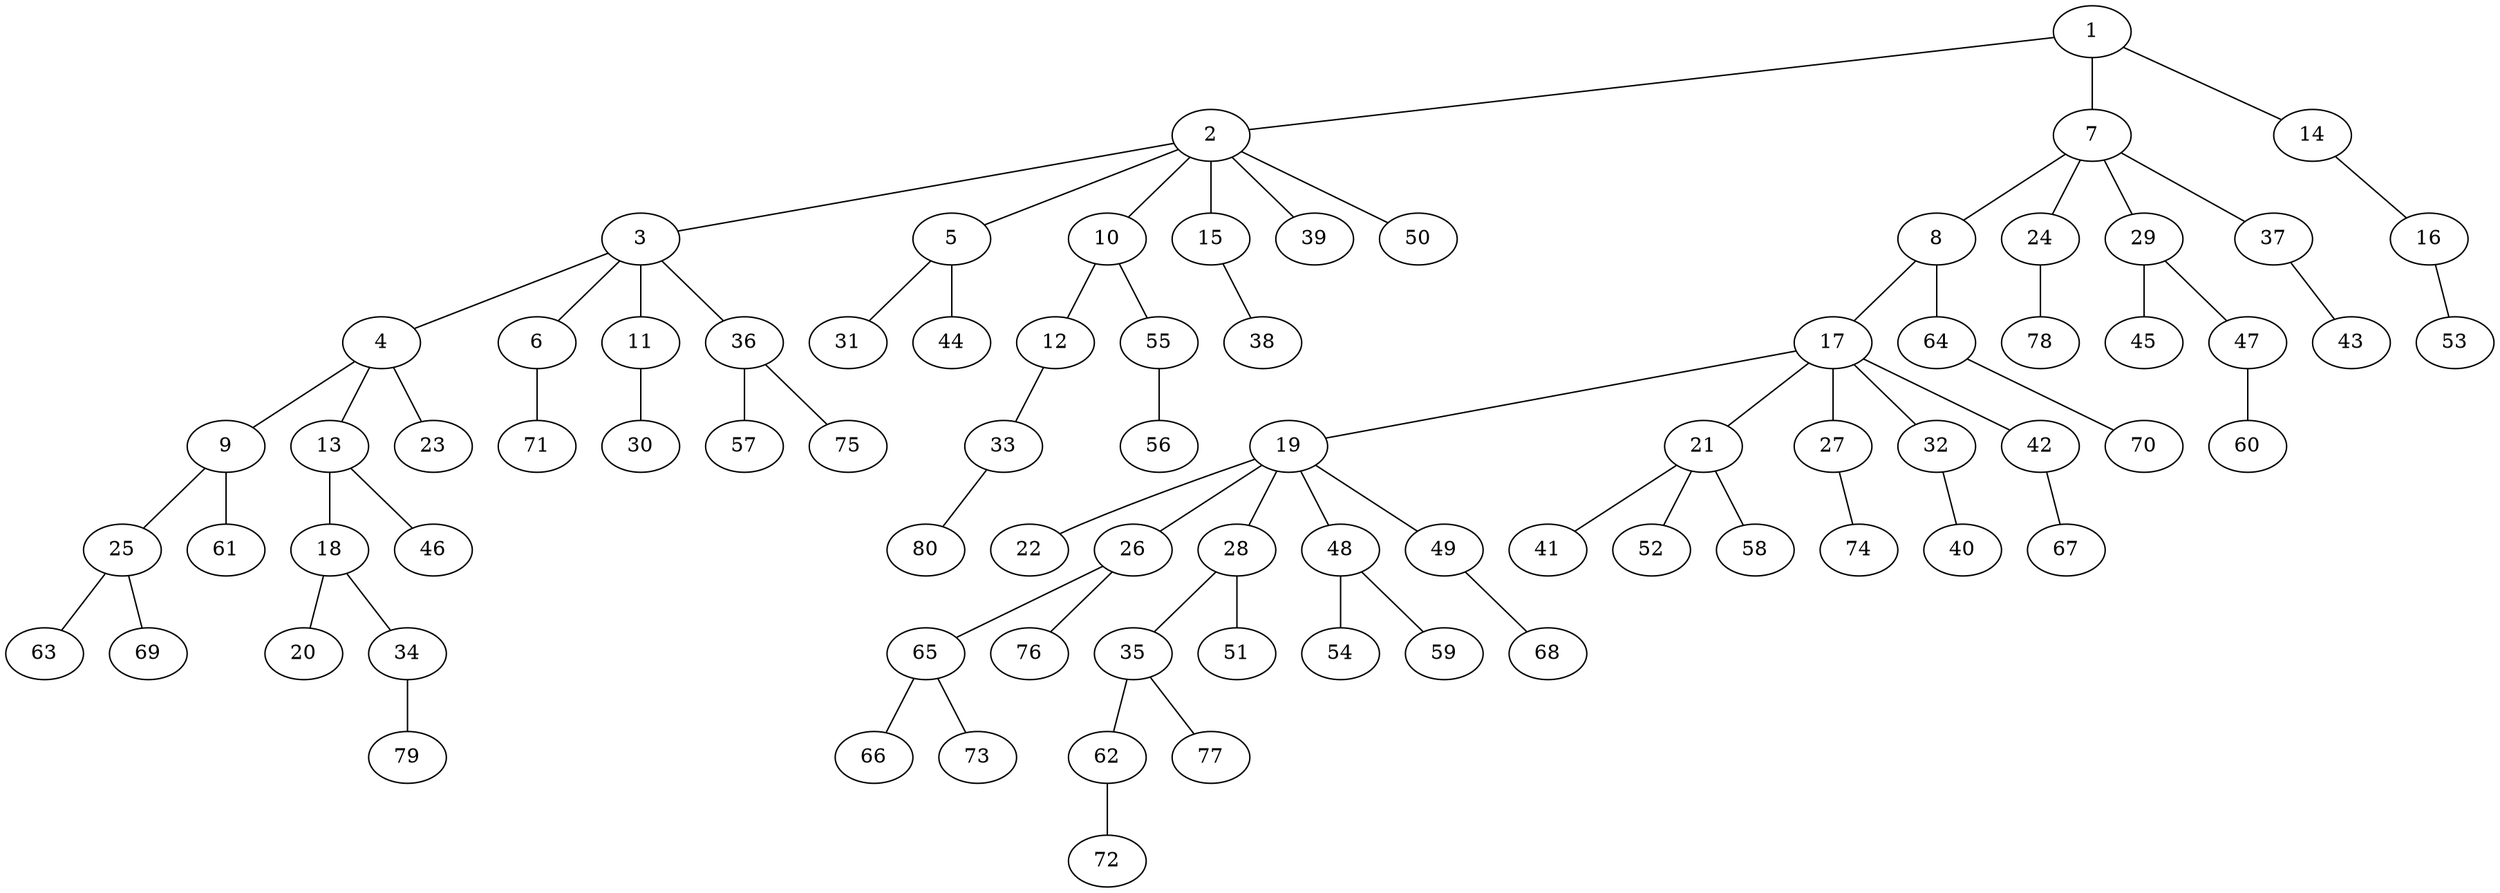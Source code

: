 graph graphname {1--2
1--7
1--14
2--3
2--5
2--10
2--15
2--39
2--50
3--4
3--6
3--11
3--36
4--9
4--13
4--23
5--31
5--44
6--71
7--8
7--24
7--29
7--37
8--17
8--64
9--25
9--61
10--12
10--55
11--30
12--33
13--18
13--46
14--16
15--38
16--53
17--19
17--21
17--27
17--32
17--42
18--20
18--34
19--22
19--26
19--28
19--48
19--49
21--41
21--52
21--58
24--78
25--63
25--69
26--65
26--76
27--74
28--35
28--51
29--45
29--47
32--40
33--80
34--79
35--62
35--77
36--57
36--75
37--43
42--67
47--60
48--54
48--59
49--68
55--56
62--72
64--70
65--66
65--73
}